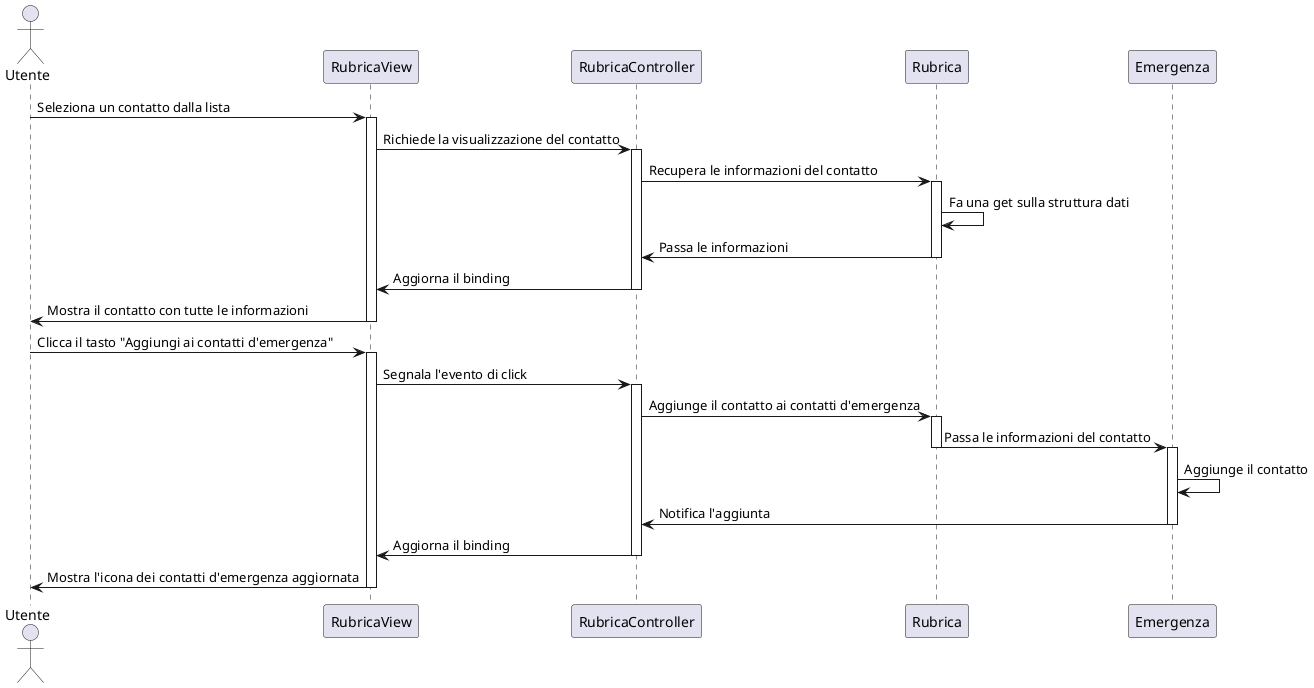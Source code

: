@startuml
'https://plantuml.com/sequence-diagram

actor Utente

Utente -> RubricaView : Seleziona un contatto dalla lista
activate RubricaView
RubricaView -> RubricaController : Richiede la visualizzazione del contatto
activate RubricaController
RubricaController -> Rubrica : Recupera le informazioni del contatto
activate Rubrica
Rubrica -> Rubrica : Fa una get sulla struttura dati
Rubrica -> RubricaController : Passa le informazioni
deactivate Rubrica
RubricaController -> RubricaView : Aggiorna il binding
deactivate RubricaController
RubricaView -> Utente : Mostra il contatto con tutte le informazioni
deactivate RubricaView

Utente -> RubricaView : Clicca il tasto "Aggiungi ai contatti d'emergenza"
activate RubricaView
RubricaView -> RubricaController : Segnala l'evento di click
activate RubricaController
RubricaController -> Rubrica : Aggiunge il contatto ai contatti d'emergenza
activate Rubrica
Rubrica -> Emergenza : Passa le informazioni del contatto
deactivate Rubrica
activate Emergenza
Emergenza -> Emergenza : Aggiunge il contatto

Emergenza -> RubricaController : Notifica l'aggiunta
deactivate Emergenza
RubricaController -> RubricaView : Aggiorna il binding
deactivate RubricaController
RubricaView -> Utente : Mostra l'icona dei contatti d'emergenza aggiornata
deactivate RubricaView
@enduml